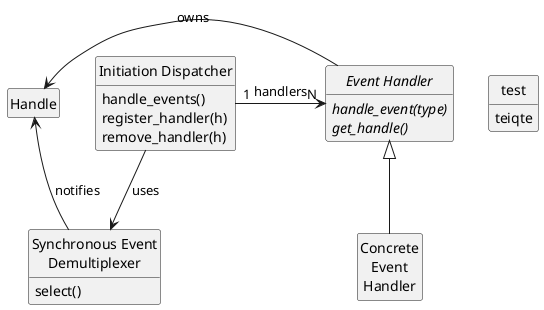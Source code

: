 @startuml
skinparam style strictuml
hide empty members
abstract "Event Handler" as EH {
{abstract} handle_event(type)
{abstract} get_handle()
}
class "Concrete\nEvent\nHandler" extends EH
class Handle
class "Synchronous Event\nDemultiplexer" as SED {
select()
}
class test {
    teiqte
}
class "Initiation Dispatcher" as ID {
handle_events()
register_handler(h)
remove_handler(h)
}
ID "1" -> "N" EH : handlers
EH -left-> Handle : owns
SED -up-> Handle : notifies
ID -down-> SED : uses
@enduml

